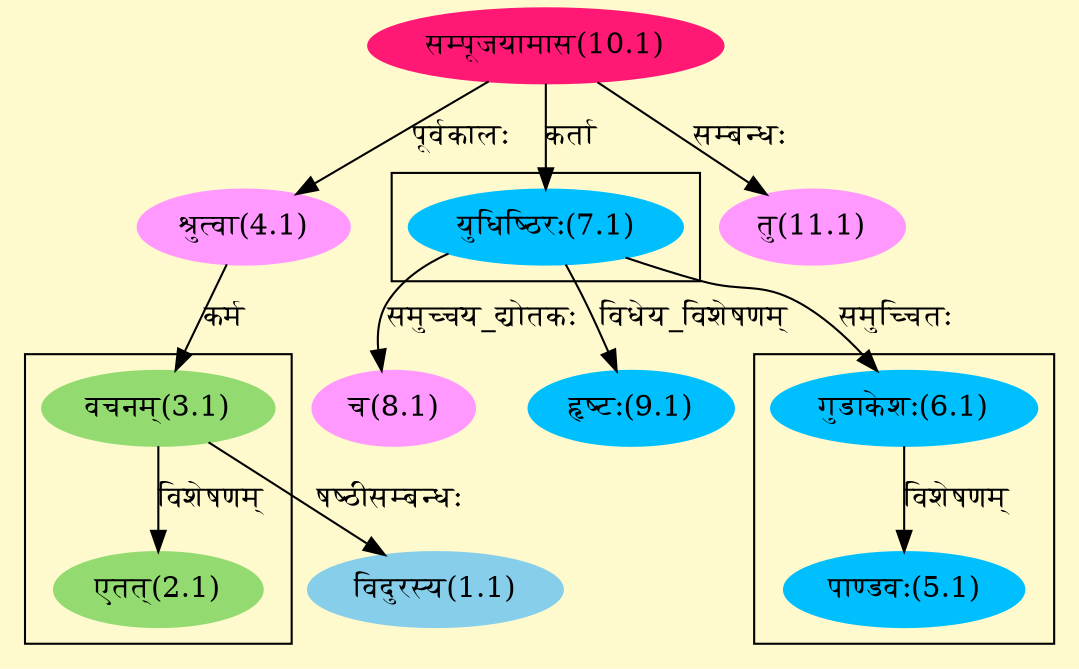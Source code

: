 digraph G{
rankdir=BT;
 compound=true;
 bgcolor="lemonchiffon1";

subgraph cluster_1{
Node2_1 [style=filled, color="#93DB70" label = "एतत्(2.1)"]
Node3_1 [style=filled, color="#93DB70" label = "वचनम्(3.1)"]

}

subgraph cluster_2{
Node5_1 [style=filled, color="#00BFFF" label = "पाण्डवः(5.1)"]
Node6_1 [style=filled, color="#00BFFF" label = "गुडाकेशः(6.1)"]

}

subgraph cluster_3{
Node6_1 [style=filled, color="#00BFFF" label = "गुडाकेशः(6.1)"]
Node7_1 [style=filled, color="#00BFFF" label = "युधिष्ठिरः(7.1)"]

}
Node1_1 [style=filled, color="#87CEEB" label = "विदुरस्य(1.1)"]
Node3_1 [style=filled, color="#93DB70" label = "वचनम्(3.1)"]
Node4_1 [style=filled, color="#FF99FF" label = "श्रुत्वा(4.1)"]
Node10_1 [style=filled, color="#FF1975" label = "सम्पूजयामास(10.1)"]
Node7_1 [style=filled, color="#00BFFF" label = "युधिष्ठिरः(7.1)"]
Node8_1 [style=filled, color="#FF99FF" label = "च(8.1)"]
Node9_1 [style=filled, color="#00BFFF" label = "हृष्टः(9.1)"]
Node [style=filled, color="" label = "()"]
Node11_1 [style=filled, color="#FF99FF" label = "तु(11.1)"]
/* Start of Relations section */

Node1_1 -> Node3_1 [  label="षष्ठीसम्बन्धः"  dir="back" ]
Node2_1 -> Node3_1 [  label="विशेषणम्"  dir="back" ]
Node3_1 -> Node4_1 [  label="कर्म"  dir="back" ]
Node4_1 -> Node10_1 [  label="पूर्वकालः"  dir="back" ]
Node5_1 -> Node6_1 [  label="विशेषणम्"  dir="back" ]
Node6_1 -> Node7_1 [  label="समुच्चितः"  dir="back" ]
Node7_1 -> Node10_1 [  label="कर्ता"  dir="back" ]
Node8_1 -> Node7_1 [  label="समुच्चय_द्योतकः"  dir="back" ]
Node9_1 -> Node7_1 [  label="विधेय_विशेषणम्"  dir="back" ]
Node11_1 -> Node10_1 [  label="सम्बन्धः"  dir="back" ]
}
